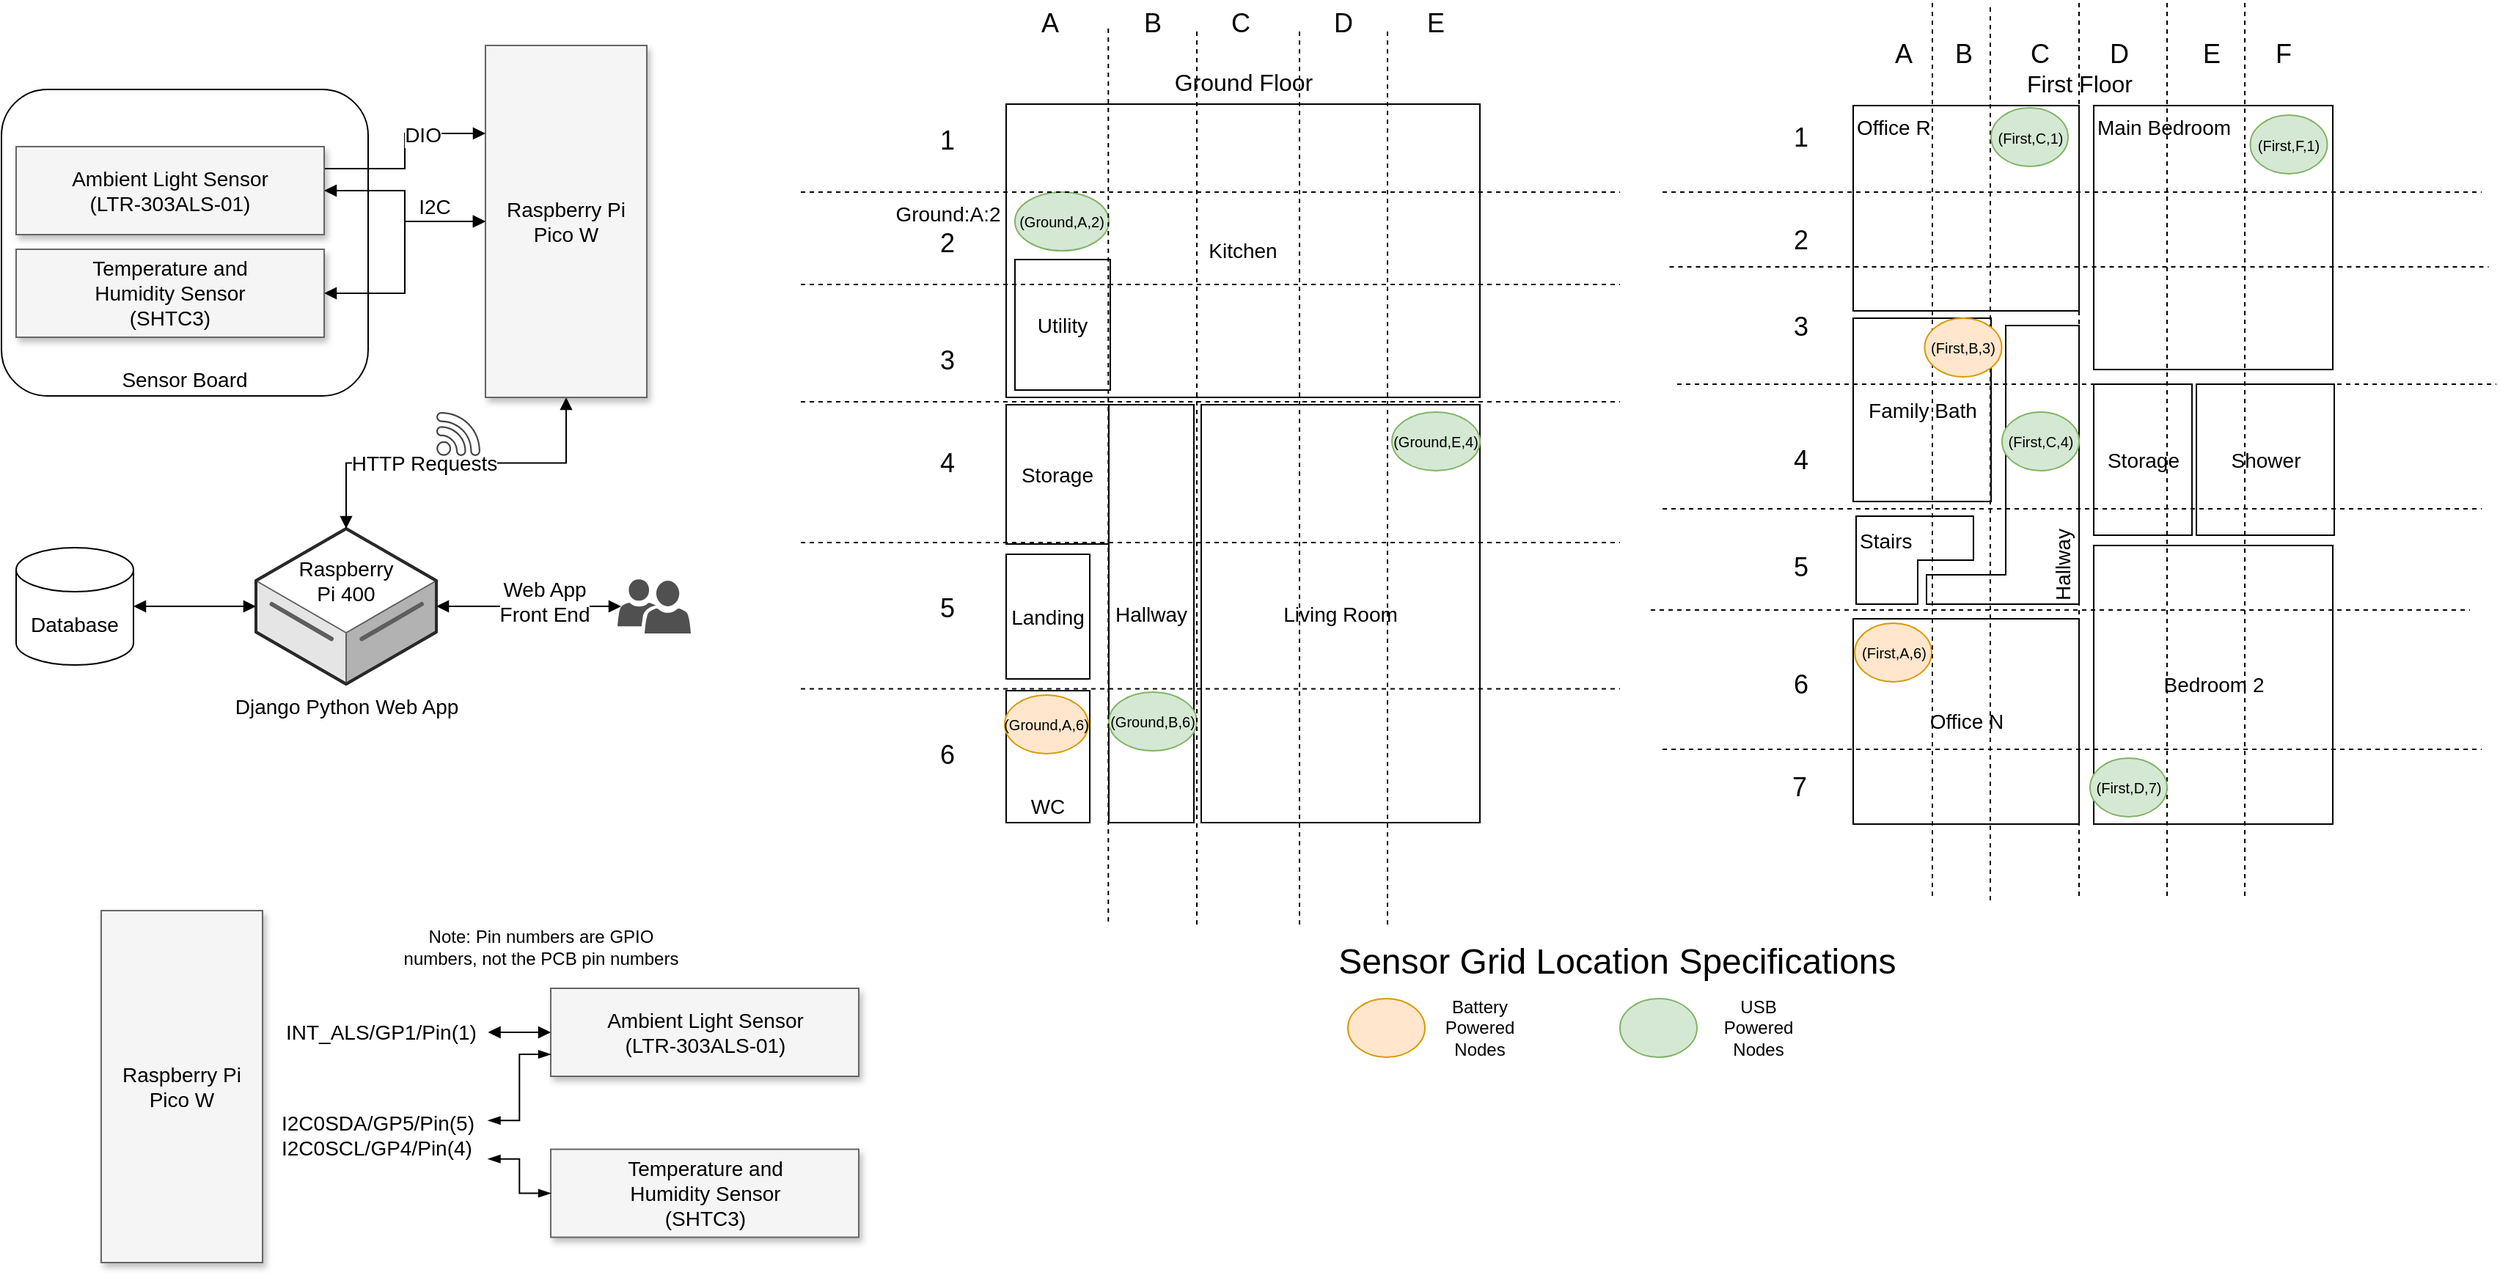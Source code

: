 <mxfile version="20.8.16" type="device"><diagram name="Page-1" id="90a13364-a465-7bf4-72fc-28e22215d7a0"><mxGraphModel dx="3457" dy="2023" grid="1" gridSize="10" guides="1" tooltips="1" connect="1" arrows="1" fold="1" page="1" pageScale="1.5" pageWidth="1169" pageHeight="826" background="none" math="0" shadow="0"><root><mxCell id="0" style=";html=1;"/><mxCell id="1" style=";html=1;" parent="0"/><mxCell id="46IJdVnZ4aWzfEg2UkAG-14" value="" style="group" parent="1" vertex="1" connectable="0"><mxGeometry x="587" y="40" width="1156" height="720" as="geometry"/></mxCell><mxCell id="-YaCeOwvXOxlflOr9bSU-15" value="Sensor Grid Location Specifications&amp;nbsp;" style="text;html=1;strokeColor=none;fillColor=none;align=center;verticalAlign=middle;whiteSpace=wrap;rounded=0;labelBackgroundColor=none;labelBorderColor=none;fontSize=24;fontColor=none;" parent="46IJdVnZ4aWzfEg2UkAG-14" vertex="1"><mxGeometry x="290" y="640" width="540" height="30" as="geometry"/></mxCell><mxCell id="46IJdVnZ4aWzfEg2UkAG-3" value="" style="group" parent="46IJdVnZ4aWzfEg2UkAG-14" vertex="1" connectable="0"><mxGeometry width="558.5" height="629.5" as="geometry"/></mxCell><mxCell id="EJfZzceFalXDPsrweBsW-68" value="" style="group" parent="46IJdVnZ4aWzfEg2UkAG-3" vertex="1" connectable="0"><mxGeometry x="140" y="40" width="323" height="520" as="geometry"/></mxCell><mxCell id="EJfZzceFalXDPsrweBsW-41" value="Kitchen" style="rounded=0;whiteSpace=wrap;html=1;fontSize=14;fillColor=none;" parent="EJfZzceFalXDPsrweBsW-68" vertex="1"><mxGeometry y="30" width="323" height="200" as="geometry"/></mxCell><mxCell id="EJfZzceFalXDPsrweBsW-43" value="Living Room" style="rounded=0;whiteSpace=wrap;html=1;fontSize=14;fillColor=none;" parent="EJfZzceFalXDPsrweBsW-68" vertex="1"><mxGeometry x="133" y="235" width="190" height="285" as="geometry"/></mxCell><mxCell id="EJfZzceFalXDPsrweBsW-44" value="Hallway" style="rounded=0;whiteSpace=wrap;html=1;fontSize=14;fillColor=none;" parent="EJfZzceFalXDPsrweBsW-68" vertex="1"><mxGeometry x="70" y="235" width="58" height="285" as="geometry"/></mxCell><mxCell id="EJfZzceFalXDPsrweBsW-45" value="Storage" style="rounded=0;whiteSpace=wrap;html=1;fontSize=14;fillColor=none;" parent="EJfZzceFalXDPsrweBsW-68" vertex="1"><mxGeometry y="235" width="70" height="95" as="geometry"/></mxCell><mxCell id="EJfZzceFalXDPsrweBsW-46" value="WC" style="rounded=0;whiteSpace=wrap;html=1;fontSize=14;fillColor=none;verticalAlign=bottom;" parent="EJfZzceFalXDPsrweBsW-68" vertex="1"><mxGeometry y="430" width="57" height="90" as="geometry"/></mxCell><mxCell id="EJfZzceFalXDPsrweBsW-47" value="Landing" style="rounded=0;whiteSpace=wrap;html=1;fontSize=14;fillColor=none;" parent="EJfZzceFalXDPsrweBsW-68" vertex="1"><mxGeometry y="337" width="57" height="85" as="geometry"/></mxCell><mxCell id="EJfZzceFalXDPsrweBsW-48" value="Utility" style="rounded=0;whiteSpace=wrap;html=1;fontSize=14;fillColor=none;" parent="EJfZzceFalXDPsrweBsW-68" vertex="1"><mxGeometry x="6" y="136" width="65" height="89" as="geometry"/></mxCell><mxCell id="EJfZzceFalXDPsrweBsW-56" value="&lt;font style=&quot;font-size: 16px;&quot;&gt;Ground Floor&lt;/font&gt;" style="text;html=1;strokeColor=none;fillColor=none;align=center;verticalAlign=middle;whiteSpace=wrap;rounded=0;fontSize=14;" parent="EJfZzceFalXDPsrweBsW-68" vertex="1"><mxGeometry x="101.5" width="120" height="30" as="geometry"/></mxCell><mxCell id="EJfZzceFalXDPsrweBsW-70" value="(Ground,A,2)" style="ellipse;whiteSpace=wrap;html=1;fontSize=10;fillColor=#d5e8d4;strokeColor=#82b366;" parent="EJfZzceFalXDPsrweBsW-68" vertex="1"><mxGeometry x="6" y="90" width="64" height="40" as="geometry"/></mxCell><mxCell id="EJfZzceFalXDPsrweBsW-81" value="(Ground,A,6)" style="ellipse;whiteSpace=wrap;html=1;fontSize=10;fillColor=#ffe6cc;strokeColor=#d79b00;" parent="EJfZzceFalXDPsrweBsW-68" vertex="1"><mxGeometry x="-1" y="433" width="57" height="40" as="geometry"/></mxCell><mxCell id="EJfZzceFalXDPsrweBsW-83" value="(Ground,B,6)" style="ellipse;whiteSpace=wrap;html=1;fontSize=10;fillColor=#d5e8d4;strokeColor=#82b366;" parent="EJfZzceFalXDPsrweBsW-68" vertex="1"><mxGeometry x="70" y="431" width="60" height="40" as="geometry"/></mxCell><mxCell id="46IJdVnZ4aWzfEg2UkAG-2" value="(Ground,E,4)" style="ellipse;whiteSpace=wrap;html=1;fontSize=10;fillColor=#d5e8d4;strokeColor=#82b366;" parent="EJfZzceFalXDPsrweBsW-68" vertex="1"><mxGeometry x="263" y="240" width="60" height="40" as="geometry"/></mxCell><mxCell id="EJfZzceFalXDPsrweBsW-89" value="" style="endArrow=none;dashed=1;html=1;rounded=0;strokeColor=default;fontSize=10;fontColor=none;" parent="46IJdVnZ4aWzfEg2UkAG-3" edge="1"><mxGeometry width="50" height="50" relative="1" as="geometry"><mxPoint y="193" as="sourcePoint"/><mxPoint x="558.5" y="193" as="targetPoint"/></mxGeometry></mxCell><mxCell id="EJfZzceFalXDPsrweBsW-90" value="" style="endArrow=none;dashed=1;html=1;rounded=0;strokeColor=default;fontSize=10;fontColor=none;" parent="46IJdVnZ4aWzfEg2UkAG-3" edge="1"><mxGeometry width="50" height="50" relative="1" as="geometry"><mxPoint y="272.95" as="sourcePoint"/><mxPoint x="558.5" y="272.95" as="targetPoint"/></mxGeometry></mxCell><mxCell id="EJfZzceFalXDPsrweBsW-91" value="" style="endArrow=none;dashed=1;html=1;rounded=0;strokeColor=default;fontSize=10;fontColor=none;" parent="46IJdVnZ4aWzfEg2UkAG-3" edge="1"><mxGeometry width="50" height="50" relative="1" as="geometry"><mxPoint y="369" as="sourcePoint"/><mxPoint x="558.5" y="369" as="targetPoint"/></mxGeometry></mxCell><mxCell id="EJfZzceFalXDPsrweBsW-92" value="" style="endArrow=none;dashed=1;html=1;rounded=0;strokeColor=default;fontSize=10;fontColor=none;" parent="46IJdVnZ4aWzfEg2UkAG-3" edge="1"><mxGeometry width="50" height="50" relative="1" as="geometry"><mxPoint y="468.74" as="sourcePoint"/><mxPoint x="558.5" y="468.74" as="targetPoint"/></mxGeometry></mxCell><mxCell id="EJfZzceFalXDPsrweBsW-97" value="" style="endArrow=none;dashed=1;html=1;rounded=0;strokeColor=default;fontSize=10;fontColor=none;" parent="46IJdVnZ4aWzfEg2UkAG-3" edge="1"><mxGeometry width="50" height="50" relative="1" as="geometry"><mxPoint x="270" y="629.5" as="sourcePoint"/><mxPoint x="270" y="19.5" as="targetPoint"/></mxGeometry></mxCell><mxCell id="EJfZzceFalXDPsrweBsW-98" value="" style="endArrow=none;dashed=1;html=1;rounded=0;strokeColor=default;fontSize=10;fontColor=none;" parent="46IJdVnZ4aWzfEg2UkAG-3" edge="1"><mxGeometry width="50" height="50" relative="1" as="geometry"><mxPoint x="340" y="629.5" as="sourcePoint"/><mxPoint x="340" y="19.5" as="targetPoint"/></mxGeometry></mxCell><mxCell id="EJfZzceFalXDPsrweBsW-99" value="" style="endArrow=none;dashed=1;html=1;rounded=0;strokeColor=default;fontSize=10;fontColor=none;" parent="46IJdVnZ4aWzfEg2UkAG-3" edge="1"><mxGeometry width="50" height="50" relative="1" as="geometry"><mxPoint x="400" y="629.5" as="sourcePoint"/><mxPoint x="400" y="19.5" as="targetPoint"/></mxGeometry></mxCell><mxCell id="EJfZzceFalXDPsrweBsW-88" value="" style="endArrow=none;dashed=1;html=1;rounded=0;strokeColor=default;fontSize=10;fontColor=none;" parent="46IJdVnZ4aWzfEg2UkAG-3" edge="1"><mxGeometry width="50" height="50" relative="1" as="geometry"><mxPoint y="130" as="sourcePoint"/><mxPoint x="558.5" y="130" as="targetPoint"/></mxGeometry></mxCell><mxCell id="EJfZzceFalXDPsrweBsW-96" value="" style="endArrow=none;dashed=1;html=1;rounded=0;strokeColor=default;fontSize=10;fontColor=none;" parent="46IJdVnZ4aWzfEg2UkAG-3" edge="1"><mxGeometry width="50" height="50" relative="1" as="geometry"><mxPoint x="209.65" y="627.5" as="sourcePoint"/><mxPoint x="209.65" y="17.5" as="targetPoint"/></mxGeometry></mxCell><mxCell id="EJfZzceFalXDPsrweBsW-100" value="A" style="text;html=1;strokeColor=none;fillColor=none;align=center;verticalAlign=middle;whiteSpace=wrap;rounded=0;labelBackgroundColor=none;labelBorderColor=none;fontSize=18;fontColor=none;" parent="46IJdVnZ4aWzfEg2UkAG-3" vertex="1"><mxGeometry x="140" width="60" height="30" as="geometry"/></mxCell><mxCell id="EJfZzceFalXDPsrweBsW-101" value="B" style="text;html=1;strokeColor=none;fillColor=none;align=center;verticalAlign=middle;whiteSpace=wrap;rounded=0;labelBackgroundColor=none;labelBorderColor=none;fontSize=18;fontColor=none;" parent="46IJdVnZ4aWzfEg2UkAG-3" vertex="1"><mxGeometry x="210" width="60" height="30" as="geometry"/></mxCell><mxCell id="EJfZzceFalXDPsrweBsW-102" value="C" style="text;html=1;strokeColor=none;fillColor=none;align=center;verticalAlign=middle;whiteSpace=wrap;rounded=0;labelBackgroundColor=none;labelBorderColor=none;fontSize=18;fontColor=none;" parent="46IJdVnZ4aWzfEg2UkAG-3" vertex="1"><mxGeometry x="270" width="60" height="30" as="geometry"/></mxCell><mxCell id="EJfZzceFalXDPsrweBsW-103" value="D" style="text;html=1;strokeColor=none;fillColor=none;align=center;verticalAlign=middle;whiteSpace=wrap;rounded=0;labelBackgroundColor=none;labelBorderColor=none;fontSize=18;fontColor=none;" parent="46IJdVnZ4aWzfEg2UkAG-3" vertex="1"><mxGeometry x="340" width="60" height="30" as="geometry"/></mxCell><mxCell id="EJfZzceFalXDPsrweBsW-104" value="E" style="text;html=1;strokeColor=none;fillColor=none;align=center;verticalAlign=middle;whiteSpace=wrap;rounded=0;labelBackgroundColor=none;labelBorderColor=none;fontSize=18;fontColor=none;" parent="46IJdVnZ4aWzfEg2UkAG-3" vertex="1"><mxGeometry x="403" width="60" height="30" as="geometry"/></mxCell><mxCell id="EJfZzceFalXDPsrweBsW-105" value="1" style="text;html=1;strokeColor=none;fillColor=none;align=center;verticalAlign=middle;whiteSpace=wrap;rounded=0;labelBackgroundColor=none;labelBorderColor=none;fontSize=18;fontColor=none;" parent="46IJdVnZ4aWzfEg2UkAG-3" vertex="1"><mxGeometry x="70" y="80" width="60" height="30" as="geometry"/></mxCell><mxCell id="EJfZzceFalXDPsrweBsW-106" value="2" style="text;html=1;strokeColor=none;fillColor=none;align=center;verticalAlign=middle;whiteSpace=wrap;rounded=0;labelBackgroundColor=none;labelBorderColor=none;fontSize=18;fontColor=none;" parent="46IJdVnZ4aWzfEg2UkAG-3" vertex="1"><mxGeometry x="70" y="150" width="60" height="30" as="geometry"/></mxCell><mxCell id="EJfZzceFalXDPsrweBsW-107" value="3" style="text;html=1;strokeColor=none;fillColor=none;align=center;verticalAlign=middle;whiteSpace=wrap;rounded=0;labelBackgroundColor=none;labelBorderColor=none;fontSize=18;fontColor=none;" parent="46IJdVnZ4aWzfEg2UkAG-3" vertex="1"><mxGeometry x="70" y="230" width="60" height="30" as="geometry"/></mxCell><mxCell id="EJfZzceFalXDPsrweBsW-108" value="4" style="text;html=1;strokeColor=none;fillColor=none;align=center;verticalAlign=middle;whiteSpace=wrap;rounded=0;labelBackgroundColor=none;labelBorderColor=none;fontSize=18;fontColor=none;" parent="46IJdVnZ4aWzfEg2UkAG-3" vertex="1"><mxGeometry x="70" y="300" width="60" height="30" as="geometry"/></mxCell><mxCell id="EJfZzceFalXDPsrweBsW-109" value="5" style="text;html=1;strokeColor=none;fillColor=none;align=center;verticalAlign=middle;whiteSpace=wrap;rounded=0;labelBackgroundColor=none;labelBorderColor=none;fontSize=18;fontColor=none;" parent="46IJdVnZ4aWzfEg2UkAG-3" vertex="1"><mxGeometry x="70" y="399" width="60" height="30" as="geometry"/></mxCell><mxCell id="EJfZzceFalXDPsrweBsW-110" value="6" style="text;html=1;strokeColor=none;fillColor=none;align=center;verticalAlign=middle;whiteSpace=wrap;rounded=0;labelBackgroundColor=none;labelBorderColor=none;fontSize=18;fontColor=none;" parent="46IJdVnZ4aWzfEg2UkAG-3" vertex="1"><mxGeometry x="70" y="499" width="60" height="30" as="geometry"/></mxCell><mxCell id="EJfZzceFalXDPsrweBsW-136" value="Ground:A:2" style="text;html=1;strokeColor=none;fillColor=none;align=center;verticalAlign=middle;whiteSpace=wrap;rounded=0;labelBackgroundColor=none;labelBorderColor=none;fontSize=14;fontColor=none;" parent="46IJdVnZ4aWzfEg2UkAG-3" vertex="1"><mxGeometry x="51.63" y="130" width="96.75" height="30" as="geometry"/></mxCell><mxCell id="EJfZzceFalXDPsrweBsW-49" value="Main Bedroom" style="rounded=0;whiteSpace=wrap;html=1;fontSize=14;fillColor=none;container=0;verticalAlign=top;align=left;" parent="46IJdVnZ4aWzfEg2UkAG-14" vertex="1"><mxGeometry x="881.5" y="71" width="163" height="180" as="geometry"/></mxCell><mxCell id="EJfZzceFalXDPsrweBsW-50" value="Bedroom 2" style="rounded=0;whiteSpace=wrap;html=1;fontSize=14;fillColor=none;container=0;" parent="46IJdVnZ4aWzfEg2UkAG-14" vertex="1"><mxGeometry x="881.5" y="371" width="163" height="190" as="geometry"/></mxCell><mxCell id="EJfZzceFalXDPsrweBsW-53" value="Family Bath" style="rounded=0;whiteSpace=wrap;html=1;fontSize=14;fillColor=none;container=0;" parent="46IJdVnZ4aWzfEg2UkAG-14" vertex="1"><mxGeometry x="717.5" y="216" width="94" height="125" as="geometry"/></mxCell><mxCell id="EJfZzceFalXDPsrweBsW-55" value="Office R" style="rounded=0;whiteSpace=wrap;html=1;fontSize=14;fillColor=none;container=0;verticalAlign=top;align=left;" parent="46IJdVnZ4aWzfEg2UkAG-14" vertex="1"><mxGeometry x="717.5" y="71" width="154" height="140" as="geometry"/></mxCell><mxCell id="EJfZzceFalXDPsrweBsW-62" value="Office N" style="rounded=0;whiteSpace=wrap;html=1;fontSize=14;fillColor=none;container=0;" parent="46IJdVnZ4aWzfEg2UkAG-14" vertex="1"><mxGeometry x="717.5" y="421" width="154" height="140" as="geometry"/></mxCell><mxCell id="EJfZzceFalXDPsrweBsW-63" value="&lt;font style=&quot;font-size: 14px;&quot;&gt;Stairs&lt;/font&gt;" style="shape=corner;whiteSpace=wrap;html=1;fontSize=16;fillColor=none;dx=42;dy=30;verticalAlign=top;align=left;container=0;" parent="46IJdVnZ4aWzfEg2UkAG-14" vertex="1"><mxGeometry x="719.5" y="351" width="80" height="60" as="geometry"/></mxCell><mxCell id="EJfZzceFalXDPsrweBsW-64" value="Hallway" style="shape=corner;whiteSpace=wrap;html=1;fontSize=14;fillColor=none;direction=west;dx=50;dy=20;horizontal=0;align=left;verticalAlign=bottom;container=0;" parent="46IJdVnZ4aWzfEg2UkAG-14" vertex="1"><mxGeometry x="767.5" y="221" width="104" height="190" as="geometry"/></mxCell><mxCell id="EJfZzceFalXDPsrweBsW-65" value="Shower" style="rounded=0;whiteSpace=wrap;html=1;fontSize=14;fillColor=none;container=0;" parent="46IJdVnZ4aWzfEg2UkAG-14" vertex="1"><mxGeometry x="951.5" y="261" width="94" height="103" as="geometry"/></mxCell><mxCell id="EJfZzceFalXDPsrweBsW-66" value="Storage" style="rounded=0;whiteSpace=wrap;html=1;fontSize=14;fillColor=none;container=0;" parent="46IJdVnZ4aWzfEg2UkAG-14" vertex="1"><mxGeometry x="881.5" y="261" width="67" height="103" as="geometry"/></mxCell><mxCell id="EJfZzceFalXDPsrweBsW-67" value="&lt;font style=&quot;font-size: 16px;&quot;&gt;First Floor&lt;/font&gt;" style="text;html=1;strokeColor=none;fillColor=none;align=center;verticalAlign=middle;whiteSpace=wrap;rounded=0;fontSize=14;container=0;" parent="46IJdVnZ4aWzfEg2UkAG-14" vertex="1"><mxGeometry x="811.5" y="41" width="120" height="30" as="geometry"/></mxCell><mxCell id="EJfZzceFalXDPsrweBsW-80" value="(First,A,6)" style="ellipse;whiteSpace=wrap;html=1;fontSize=10;fillColor=#ffe6cc;strokeColor=#d79b00;" parent="46IJdVnZ4aWzfEg2UkAG-14" vertex="1"><mxGeometry x="718.5" y="424" width="52.5" height="40" as="geometry"/></mxCell><mxCell id="EJfZzceFalXDPsrweBsW-111" value="" style="endArrow=none;dashed=1;html=1;rounded=0;strokeColor=default;fontSize=10;fontColor=none;" parent="46IJdVnZ4aWzfEg2UkAG-14" edge="1"><mxGeometry width="50" height="50" relative="1" as="geometry"><mxPoint x="587.5" y="130" as="sourcePoint"/><mxPoint x="1146" y="130" as="targetPoint"/></mxGeometry></mxCell><mxCell id="EJfZzceFalXDPsrweBsW-112" value="" style="endArrow=none;dashed=1;html=1;rounded=0;strokeColor=default;fontSize=10;fontColor=none;" parent="46IJdVnZ4aWzfEg2UkAG-14" edge="1"><mxGeometry width="50" height="50" relative="1" as="geometry"><mxPoint x="597.5" y="261" as="sourcePoint"/><mxPoint x="1156" y="261" as="targetPoint"/></mxGeometry></mxCell><mxCell id="EJfZzceFalXDPsrweBsW-113" value="" style="endArrow=none;dashed=1;html=1;rounded=0;strokeColor=default;fontSize=10;fontColor=none;" parent="46IJdVnZ4aWzfEg2UkAG-14" edge="1"><mxGeometry width="50" height="50" relative="1" as="geometry"><mxPoint x="587.5" y="346" as="sourcePoint"/><mxPoint x="1146" y="346" as="targetPoint"/></mxGeometry></mxCell><mxCell id="EJfZzceFalXDPsrweBsW-114" value="" style="endArrow=none;dashed=1;html=1;rounded=0;strokeColor=default;fontSize=10;fontColor=none;" parent="46IJdVnZ4aWzfEg2UkAG-14" edge="1"><mxGeometry width="50" height="50" relative="1" as="geometry"><mxPoint x="579.5" y="415" as="sourcePoint"/><mxPoint x="1138" y="415" as="targetPoint"/></mxGeometry></mxCell><mxCell id="EJfZzceFalXDPsrweBsW-115" value="" style="endArrow=none;dashed=1;html=1;rounded=0;strokeColor=default;fontSize=10;fontColor=none;" parent="46IJdVnZ4aWzfEg2UkAG-14" edge="1"><mxGeometry width="50" height="50" relative="1" as="geometry"><mxPoint x="592.25" y="181" as="sourcePoint"/><mxPoint x="1150.75" y="181" as="targetPoint"/></mxGeometry></mxCell><mxCell id="EJfZzceFalXDPsrweBsW-116" value="" style="endArrow=none;dashed=1;html=1;rounded=0;strokeColor=default;fontSize=10;fontColor=none;" parent="46IJdVnZ4aWzfEg2UkAG-14" edge="1"><mxGeometry width="50" height="50" relative="1" as="geometry"><mxPoint x="587.5" y="510.05" as="sourcePoint"/><mxPoint x="1146" y="510.05" as="targetPoint"/></mxGeometry></mxCell><mxCell id="EJfZzceFalXDPsrweBsW-117" value="1" style="text;html=1;strokeColor=none;fillColor=none;align=center;verticalAlign=middle;whiteSpace=wrap;rounded=0;labelBackgroundColor=none;labelBorderColor=none;fontSize=18;fontColor=none;" parent="46IJdVnZ4aWzfEg2UkAG-14" vertex="1"><mxGeometry x="651.5" y="77.5" width="60" height="30" as="geometry"/></mxCell><mxCell id="EJfZzceFalXDPsrweBsW-118" value="2" style="text;html=1;strokeColor=none;fillColor=none;align=center;verticalAlign=middle;whiteSpace=wrap;rounded=0;labelBackgroundColor=none;labelBorderColor=none;fontSize=18;fontColor=none;" parent="46IJdVnZ4aWzfEg2UkAG-14" vertex="1"><mxGeometry x="651.5" y="147.5" width="60" height="30" as="geometry"/></mxCell><mxCell id="EJfZzceFalXDPsrweBsW-119" value="3" style="text;html=1;strokeColor=none;fillColor=none;align=center;verticalAlign=middle;whiteSpace=wrap;rounded=0;labelBackgroundColor=none;labelBorderColor=none;fontSize=18;fontColor=none;" parent="46IJdVnZ4aWzfEg2UkAG-14" vertex="1"><mxGeometry x="651.5" y="206.5" width="60" height="30" as="geometry"/></mxCell><mxCell id="EJfZzceFalXDPsrweBsW-120" value="4" style="text;html=1;strokeColor=none;fillColor=none;align=center;verticalAlign=middle;whiteSpace=wrap;rounded=0;labelBackgroundColor=none;labelBorderColor=none;fontSize=18;fontColor=none;" parent="46IJdVnZ4aWzfEg2UkAG-14" vertex="1"><mxGeometry x="651.5" y="297.5" width="60" height="30" as="geometry"/></mxCell><mxCell id="EJfZzceFalXDPsrweBsW-121" value="5" style="text;html=1;strokeColor=none;fillColor=none;align=center;verticalAlign=middle;whiteSpace=wrap;rounded=0;labelBackgroundColor=none;labelBorderColor=none;fontSize=18;fontColor=none;" parent="46IJdVnZ4aWzfEg2UkAG-14" vertex="1"><mxGeometry x="651.5" y="371" width="60" height="30" as="geometry"/></mxCell><mxCell id="EJfZzceFalXDPsrweBsW-122" value="6" style="text;html=1;strokeColor=none;fillColor=none;align=center;verticalAlign=middle;whiteSpace=wrap;rounded=0;labelBackgroundColor=none;labelBorderColor=none;fontSize=18;fontColor=none;" parent="46IJdVnZ4aWzfEg2UkAG-14" vertex="1"><mxGeometry x="651.5" y="451" width="60" height="30" as="geometry"/></mxCell><mxCell id="EJfZzceFalXDPsrweBsW-123" value="A" style="text;html=1;strokeColor=none;fillColor=none;align=center;verticalAlign=middle;whiteSpace=wrap;rounded=0;labelBackgroundColor=none;labelBorderColor=none;fontSize=18;fontColor=none;" parent="46IJdVnZ4aWzfEg2UkAG-14" vertex="1"><mxGeometry x="721.5" y="21" width="60" height="30" as="geometry"/></mxCell><mxCell id="EJfZzceFalXDPsrweBsW-124" value="B" style="text;html=1;strokeColor=none;fillColor=none;align=center;verticalAlign=middle;whiteSpace=wrap;rounded=0;labelBackgroundColor=none;labelBorderColor=none;fontSize=18;fontColor=none;" parent="46IJdVnZ4aWzfEg2UkAG-14" vertex="1"><mxGeometry x="762.5" y="21" width="60" height="30" as="geometry"/></mxCell><mxCell id="EJfZzceFalXDPsrweBsW-125" value="C" style="text;html=1;strokeColor=none;fillColor=none;align=center;verticalAlign=middle;whiteSpace=wrap;rounded=0;labelBackgroundColor=none;labelBorderColor=none;fontSize=18;fontColor=none;" parent="46IJdVnZ4aWzfEg2UkAG-14" vertex="1"><mxGeometry x="814.5" y="21" width="60" height="30" as="geometry"/></mxCell><mxCell id="EJfZzceFalXDPsrweBsW-126" value="D" style="text;html=1;strokeColor=none;fillColor=none;align=center;verticalAlign=middle;whiteSpace=wrap;rounded=0;labelBackgroundColor=none;labelBorderColor=none;fontSize=18;fontColor=none;" parent="46IJdVnZ4aWzfEg2UkAG-14" vertex="1"><mxGeometry x="868.5" y="21" width="60" height="30" as="geometry"/></mxCell><mxCell id="EJfZzceFalXDPsrweBsW-127" value="E" style="text;html=1;strokeColor=none;fillColor=none;align=center;verticalAlign=middle;whiteSpace=wrap;rounded=0;labelBackgroundColor=none;labelBorderColor=none;fontSize=18;fontColor=none;" parent="46IJdVnZ4aWzfEg2UkAG-14" vertex="1"><mxGeometry x="931.5" y="21" width="60" height="30" as="geometry"/></mxCell><mxCell id="EJfZzceFalXDPsrweBsW-128" value="" style="endArrow=none;dashed=1;html=1;rounded=0;strokeColor=default;fontSize=10;fontColor=none;" parent="46IJdVnZ4aWzfEg2UkAG-14" edge="1"><mxGeometry width="50" height="50" relative="1" as="geometry"><mxPoint x="984.5" y="610" as="sourcePoint"/><mxPoint x="984.5" as="targetPoint"/></mxGeometry></mxCell><mxCell id="EJfZzceFalXDPsrweBsW-129" value="" style="endArrow=none;dashed=1;html=1;rounded=0;strokeColor=default;fontSize=10;fontColor=none;" parent="46IJdVnZ4aWzfEg2UkAG-14" edge="1"><mxGeometry width="50" height="50" relative="1" as="geometry"><mxPoint x="931.5" y="610" as="sourcePoint"/><mxPoint x="931.5" as="targetPoint"/></mxGeometry></mxCell><mxCell id="EJfZzceFalXDPsrweBsW-130" value="" style="endArrow=none;dashed=1;html=1;rounded=0;strokeColor=default;fontSize=10;fontColor=none;" parent="46IJdVnZ4aWzfEg2UkAG-14" edge="1"><mxGeometry width="50" height="50" relative="1" as="geometry"><mxPoint x="871.5" y="610" as="sourcePoint"/><mxPoint x="871.5" as="targetPoint"/></mxGeometry></mxCell><mxCell id="EJfZzceFalXDPsrweBsW-131" value="" style="endArrow=none;dashed=1;html=1;rounded=0;strokeColor=default;fontSize=10;fontColor=none;" parent="46IJdVnZ4aWzfEg2UkAG-14" edge="1"><mxGeometry width="50" height="50" relative="1" as="geometry"><mxPoint x="811" y="613" as="sourcePoint"/><mxPoint x="811" y="3" as="targetPoint"/></mxGeometry></mxCell><mxCell id="EJfZzceFalXDPsrweBsW-132" value="" style="endArrow=none;dashed=1;html=1;rounded=0;strokeColor=default;fontSize=10;fontColor=none;" parent="46IJdVnZ4aWzfEg2UkAG-14" edge="1"><mxGeometry width="50" height="50" relative="1" as="geometry"><mxPoint x="771.5" y="610" as="sourcePoint"/><mxPoint x="771.5" as="targetPoint"/></mxGeometry></mxCell><mxCell id="EJfZzceFalXDPsrweBsW-133" value="F" style="text;html=1;strokeColor=none;fillColor=none;align=center;verticalAlign=middle;whiteSpace=wrap;rounded=0;labelBackgroundColor=none;labelBorderColor=none;fontSize=18;fontColor=none;" parent="46IJdVnZ4aWzfEg2UkAG-14" vertex="1"><mxGeometry x="980.75" y="21" width="60" height="30" as="geometry"/></mxCell><mxCell id="EJfZzceFalXDPsrweBsW-134" value="7" style="text;html=1;strokeColor=none;fillColor=none;align=center;verticalAlign=middle;whiteSpace=wrap;rounded=0;labelBackgroundColor=none;labelBorderColor=none;fontSize=18;fontColor=none;" parent="46IJdVnZ4aWzfEg2UkAG-14" vertex="1"><mxGeometry x="650.5" y="521" width="60" height="30" as="geometry"/></mxCell><mxCell id="46IJdVnZ4aWzfEg2UkAG-4" value="(First,D,7)" style="ellipse;whiteSpace=wrap;html=1;fontSize=10;fillColor=#d5e8d4;strokeColor=#82b366;" parent="46IJdVnZ4aWzfEg2UkAG-14" vertex="1"><mxGeometry x="879" y="516" width="52.5" height="40" as="geometry"/></mxCell><mxCell id="46IJdVnZ4aWzfEg2UkAG-5" value="(First,C,4)" style="ellipse;whiteSpace=wrap;html=1;fontSize=10;fillColor=#d5e8d4;strokeColor=#82b366;" parent="46IJdVnZ4aWzfEg2UkAG-14" vertex="1"><mxGeometry x="819" y="280" width="52.5" height="40" as="geometry"/></mxCell><mxCell id="46IJdVnZ4aWzfEg2UkAG-6" value="(First,B,3)" style="ellipse;whiteSpace=wrap;html=1;fontSize=10;fillColor=#ffe6cc;strokeColor=#d79b00;" parent="46IJdVnZ4aWzfEg2UkAG-14" vertex="1"><mxGeometry x="766.25" y="216" width="52.5" height="40" as="geometry"/></mxCell><mxCell id="46IJdVnZ4aWzfEg2UkAG-7" value="(First,F,1)" style="ellipse;whiteSpace=wrap;html=1;fontSize=10;fillColor=#d5e8d4;strokeColor=#82b366;" parent="46IJdVnZ4aWzfEg2UkAG-14" vertex="1"><mxGeometry x="988.25" y="77.5" width="52.5" height="40" as="geometry"/></mxCell><mxCell id="46IJdVnZ4aWzfEg2UkAG-9" value="(First,C,1)" style="ellipse;whiteSpace=wrap;html=1;fontSize=10;fillColor=#d5e8d4;strokeColor=#82b366;" parent="46IJdVnZ4aWzfEg2UkAG-14" vertex="1"><mxGeometry x="811.5" y="72.5" width="52.5" height="40" as="geometry"/></mxCell><mxCell id="46IJdVnZ4aWzfEg2UkAG-10" value="" style="ellipse;whiteSpace=wrap;html=1;fontSize=10;fillColor=#ffe6cc;strokeColor=#d79b00;" parent="46IJdVnZ4aWzfEg2UkAG-14" vertex="1"><mxGeometry x="373" y="680" width="52.5" height="40" as="geometry"/></mxCell><mxCell id="46IJdVnZ4aWzfEg2UkAG-11" value="" style="ellipse;whiteSpace=wrap;html=1;fontSize=10;fillColor=#d5e8d4;strokeColor=#82b366;" parent="46IJdVnZ4aWzfEg2UkAG-14" vertex="1"><mxGeometry x="558.5" y="680" width="52.5" height="40" as="geometry"/></mxCell><mxCell id="46IJdVnZ4aWzfEg2UkAG-12" value="Battery Powered Nodes" style="text;html=1;strokeColor=none;fillColor=none;align=center;verticalAlign=middle;whiteSpace=wrap;rounded=0;" parent="46IJdVnZ4aWzfEg2UkAG-14" vertex="1"><mxGeometry x="433" y="685" width="60" height="30" as="geometry"/></mxCell><mxCell id="46IJdVnZ4aWzfEg2UkAG-13" value="USB Powered Nodes" style="text;html=1;strokeColor=none;fillColor=none;align=center;verticalAlign=middle;whiteSpace=wrap;rounded=0;" parent="46IJdVnZ4aWzfEg2UkAG-14" vertex="1"><mxGeometry x="623" y="685" width="60" height="30" as="geometry"/></mxCell><mxCell id="Jdxyv-fg9nI5iUI6pMXj-7" value="" style="group" vertex="1" connectable="0" parent="1"><mxGeometry x="42" y="70" width="470" height="435.5" as="geometry"/></mxCell><mxCell id="EJfZzceFalXDPsrweBsW-24" value="&lt;span style=&quot;&quot;&gt;Django Python Web App&lt;/span&gt;" style="verticalLabelPosition=bottom;html=1;verticalAlign=top;strokeWidth=1;align=center;outlineConnect=0;dashed=0;outlineConnect=0;shape=mxgraph.aws3d.dataServer;strokeColor=#5E5E5E;aspect=fixed;fontSize=14;fillColor=none;" parent="Jdxyv-fg9nI5iUI6pMXj-7" vertex="1"><mxGeometry x="173.5" y="329.5" width="123" height="106" as="geometry"/></mxCell><mxCell id="EJfZzceFalXDPsrweBsW-10" value="Sensor Board" style="rounded=1;whiteSpace=wrap;html=1;fillColor=none;verticalAlign=bottom;fontSize=14;" parent="Jdxyv-fg9nI5iUI6pMXj-7" vertex="1"><mxGeometry y="30" width="250" height="209" as="geometry"/></mxCell><mxCell id="EJfZzceFalXDPsrweBsW-29" style="edgeStyle=orthogonalEdgeStyle;rounded=0;orthogonalLoop=1;jettySize=auto;html=1;exitX=0.5;exitY=1;exitDx=0;exitDy=0;strokeColor=default;fontSize=14;startArrow=block;startFill=1;endArrow=block;endFill=1;" parent="Jdxyv-fg9nI5iUI6pMXj-7" source="3a17f1ce550125da-2" target="EJfZzceFalXDPsrweBsW-24" edge="1"><mxGeometry relative="1" as="geometry"/></mxCell><mxCell id="EJfZzceFalXDPsrweBsW-39" value="HTTP Requests" style="edgeLabel;html=1;align=center;verticalAlign=middle;resizable=0;points=[];fontSize=14;" parent="EJfZzceFalXDPsrweBsW-29" vertex="1" connectable="0"><mxGeometry x="0.188" relative="1" as="geometry"><mxPoint as="offset"/></mxGeometry></mxCell><mxCell id="3a17f1ce550125da-2" value="Raspberry Pi&lt;br&gt;Pico W" style="whiteSpace=wrap;html=1;shadow=1;fontSize=14;fillColor=#f5f5f5;strokeColor=#666666;" parent="Jdxyv-fg9nI5iUI6pMXj-7" vertex="1"><mxGeometry x="330" width="110" height="240" as="geometry"/></mxCell><mxCell id="EJfZzceFalXDPsrweBsW-4" style="edgeStyle=orthogonalEdgeStyle;rounded=0;orthogonalLoop=1;jettySize=auto;html=1;entryX=0;entryY=0.5;entryDx=0;entryDy=0;strokeColor=default;startArrow=block;startFill=1;endArrow=block;endFill=1;exitX=1;exitY=0.5;exitDx=0;exitDy=0;" parent="Jdxyv-fg9nI5iUI6pMXj-7" source="3a17f1ce550125da-4" target="3a17f1ce550125da-2" edge="1"><mxGeometry relative="1" as="geometry"><mxPoint x="278" y="130" as="sourcePoint"/></mxGeometry></mxCell><mxCell id="EJfZzceFalXDPsrweBsW-36" value="I2C&lt;br&gt;" style="edgeLabel;html=1;align=center;verticalAlign=middle;resizable=0;points=[];fontSize=14;" parent="EJfZzceFalXDPsrweBsW-4" vertex="1" connectable="0"><mxGeometry x="0.457" y="2" relative="1" as="geometry"><mxPoint y="-8" as="offset"/></mxGeometry></mxCell><mxCell id="EJfZzceFalXDPsrweBsW-28" style="edgeStyle=orthogonalEdgeStyle;rounded=0;orthogonalLoop=1;jettySize=auto;html=1;exitX=1;exitY=0.25;exitDx=0;exitDy=0;entryX=0;entryY=0.25;entryDx=0;entryDy=0;strokeColor=default;fontSize=14;startArrow=none;startFill=0;endArrow=block;endFill=1;" parent="Jdxyv-fg9nI5iUI6pMXj-7" source="3a17f1ce550125da-4" target="3a17f1ce550125da-2" edge="1"><mxGeometry relative="1" as="geometry"/></mxCell><mxCell id="EJfZzceFalXDPsrweBsW-38" value="DIO" style="edgeLabel;html=1;align=center;verticalAlign=middle;resizable=0;points=[];fontSize=14;" parent="EJfZzceFalXDPsrweBsW-28" vertex="1" connectable="0"><mxGeometry x="0.336" relative="1" as="geometry"><mxPoint x="1" y="1" as="offset"/></mxGeometry></mxCell><mxCell id="3a17f1ce550125da-4" value="Ambient Light Sensor&lt;br&gt;(LTR-303ALS-01)" style="whiteSpace=wrap;html=1;shadow=1;fontSize=14;fillColor=#f5f5f5;strokeColor=#666666;" parent="Jdxyv-fg9nI5iUI6pMXj-7" vertex="1"><mxGeometry x="10" y="69" width="210" height="60" as="geometry"/></mxCell><mxCell id="EJfZzceFalXDPsrweBsW-5" style="edgeStyle=orthogonalEdgeStyle;rounded=0;orthogonalLoop=1;jettySize=auto;html=1;exitX=1;exitY=0.5;exitDx=0;exitDy=0;strokeColor=default;startArrow=block;startFill=1;endArrow=block;endFill=1;entryX=0;entryY=0.5;entryDx=0;entryDy=0;" parent="Jdxyv-fg9nI5iUI6pMXj-7" source="3a17f1ce550125da-5" target="3a17f1ce550125da-2" edge="1"><mxGeometry relative="1" as="geometry"><mxPoint x="275" y="130" as="targetPoint"/></mxGeometry></mxCell><mxCell id="3a17f1ce550125da-5" value="Temperature and&lt;br style=&quot;font-size: 14px;&quot;&gt;Humidity Sensor &lt;br&gt;(SHTC3)" style="whiteSpace=wrap;html=1;shadow=1;fontSize=14;fillColor=#f5f5f5;strokeColor=#666666;" parent="Jdxyv-fg9nI5iUI6pMXj-7" vertex="1"><mxGeometry x="10" y="139" width="210" height="60" as="geometry"/></mxCell><mxCell id="EJfZzceFalXDPsrweBsW-25" style="edgeStyle=orthogonalEdgeStyle;rounded=0;orthogonalLoop=1;jettySize=auto;html=1;exitX=1;exitY=0.5;exitDx=0;exitDy=0;exitPerimeter=0;strokeColor=default;fontSize=14;startArrow=block;startFill=1;endArrow=block;endFill=1;" parent="Jdxyv-fg9nI5iUI6pMXj-7" source="EJfZzceFalXDPsrweBsW-18" target="EJfZzceFalXDPsrweBsW-24" edge="1"><mxGeometry relative="1" as="geometry"/></mxCell><mxCell id="EJfZzceFalXDPsrweBsW-18" value="Database" style="shape=cylinder3;whiteSpace=wrap;html=1;boundedLbl=1;backgroundOutline=1;size=15;fontSize=14;fillColor=none;" parent="Jdxyv-fg9nI5iUI6pMXj-7" vertex="1"><mxGeometry x="10" y="342.5" width="80" height="80" as="geometry"/></mxCell><mxCell id="EJfZzceFalXDPsrweBsW-30" value="" style="sketch=0;pointerEvents=1;shadow=0;dashed=0;html=1;strokeColor=none;fillColor=#434445;aspect=fixed;labelPosition=center;verticalLabelPosition=bottom;verticalAlign=top;align=center;outlineConnect=0;shape=mxgraph.vvd.wi_fi;fontSize=14;" parent="Jdxyv-fg9nI5iUI6pMXj-7" vertex="1"><mxGeometry x="296.5" y="250" width="30" height="30" as="geometry"/></mxCell><mxCell id="EJfZzceFalXDPsrweBsW-31" value="Raspberry Pi 400" style="text;html=1;strokeColor=none;fillColor=none;align=center;verticalAlign=middle;whiteSpace=wrap;rounded=0;fontSize=14;" parent="Jdxyv-fg9nI5iUI6pMXj-7" vertex="1"><mxGeometry x="205" y="350" width="60" height="30" as="geometry"/></mxCell><mxCell id="EJfZzceFalXDPsrweBsW-33" style="edgeStyle=orthogonalEdgeStyle;rounded=0;orthogonalLoop=1;jettySize=auto;html=1;exitX=0.05;exitY=0.5;exitDx=0;exitDy=0;exitPerimeter=0;strokeColor=default;fontSize=14;startArrow=block;startFill=1;endArrow=block;endFill=1;" parent="Jdxyv-fg9nI5iUI6pMXj-7" source="EJfZzceFalXDPsrweBsW-32" target="EJfZzceFalXDPsrweBsW-24" edge="1"><mxGeometry relative="1" as="geometry"/></mxCell><mxCell id="EJfZzceFalXDPsrweBsW-35" value="Web App&lt;br&gt;Front End" style="edgeLabel;html=1;align=center;verticalAlign=middle;resizable=0;points=[];fontSize=14;" parent="EJfZzceFalXDPsrweBsW-33" vertex="1" connectable="0"><mxGeometry x="-0.159" y="-4" relative="1" as="geometry"><mxPoint as="offset"/></mxGeometry></mxCell><mxCell id="EJfZzceFalXDPsrweBsW-32" value="" style="sketch=0;pointerEvents=1;shadow=0;dashed=0;html=1;strokeColor=none;labelPosition=center;verticalLabelPosition=bottom;verticalAlign=top;align=center;fillColor=#505050;shape=mxgraph.mscae.intune.user_group;fontSize=14;" parent="Jdxyv-fg9nI5iUI6pMXj-7" vertex="1"><mxGeometry x="420" y="364" width="50" height="37" as="geometry"/></mxCell><mxCell id="Jdxyv-fg9nI5iUI6pMXj-8" value="" style="group" vertex="1" connectable="0" parent="1"><mxGeometry x="110" y="660" width="516.5" height="240" as="geometry"/></mxCell><mxCell id="-YaCeOwvXOxlflOr9bSU-1" value="I2C0SDA/GP5/Pin(5)&lt;br&gt;I2C0SCL/GP4/Pin(4)" style="text;whiteSpace=wrap;html=1;fontSize=14;fontColor=none;" parent="Jdxyv-fg9nI5iUI6pMXj-8" vertex="1"><mxGeometry x="121.25" y="130" width="142.5" height="52.5" as="geometry"/></mxCell><mxCell id="-YaCeOwvXOxlflOr9bSU-2" value="INT_ALS/GP1/Pin(1)" style="text;whiteSpace=wrap;html=1;fontSize=14;fontColor=none;" parent="Jdxyv-fg9nI5iUI6pMXj-8" vertex="1"><mxGeometry x="123.75" y="68" width="140" height="30" as="geometry"/></mxCell><mxCell id="-YaCeOwvXOxlflOr9bSU-3" value="Ambient Light Sensor&lt;br&gt;(LTR-303ALS-01)" style="whiteSpace=wrap;html=1;shadow=1;fontSize=14;fillColor=#f5f5f5;strokeColor=#666666;" parent="Jdxyv-fg9nI5iUI6pMXj-8" vertex="1"><mxGeometry x="306.5" y="53" width="210" height="60" as="geometry"/></mxCell><mxCell id="Jdxyv-fg9nI5iUI6pMXj-4" style="edgeStyle=orthogonalEdgeStyle;rounded=0;orthogonalLoop=1;jettySize=auto;html=1;exitX=1;exitY=0.25;exitDx=0;exitDy=0;entryX=0;entryY=0.75;entryDx=0;entryDy=0;startArrow=blockThin;startFill=1;endArrow=blockThin;endFill=1;" edge="1" parent="Jdxyv-fg9nI5iUI6pMXj-8" source="-YaCeOwvXOxlflOr9bSU-1" target="-YaCeOwvXOxlflOr9bSU-3"><mxGeometry relative="1" as="geometry"/></mxCell><mxCell id="-YaCeOwvXOxlflOr9bSU-7" style="edgeStyle=orthogonalEdgeStyle;rounded=0;orthogonalLoop=1;jettySize=auto;html=1;exitX=1;exitY=0.5;exitDx=0;exitDy=0;strokeColor=default;fontSize=14;fontColor=none;startArrow=block;startFill=1;endArrow=block;endFill=1;" parent="Jdxyv-fg9nI5iUI6pMXj-8" source="-YaCeOwvXOxlflOr9bSU-2" target="-YaCeOwvXOxlflOr9bSU-3" edge="1"><mxGeometry relative="1" as="geometry"/></mxCell><mxCell id="-YaCeOwvXOxlflOr9bSU-4" value="Temperature and&lt;br style=&quot;font-size: 14px;&quot;&gt;Humidity Sensor &lt;br&gt;(SHTC3)" style="whiteSpace=wrap;html=1;shadow=1;fontSize=14;fillColor=#f5f5f5;strokeColor=#666666;" parent="Jdxyv-fg9nI5iUI6pMXj-8" vertex="1"><mxGeometry x="306.5" y="162.75" width="210" height="60" as="geometry"/></mxCell><mxCell id="Jdxyv-fg9nI5iUI6pMXj-3" style="edgeStyle=orthogonalEdgeStyle;rounded=0;orthogonalLoop=1;jettySize=auto;html=1;exitX=1;exitY=0.75;exitDx=0;exitDy=0;entryX=0;entryY=0.5;entryDx=0;entryDy=0;endArrow=blockThin;endFill=1;startArrow=blockThin;startFill=1;" edge="1" parent="Jdxyv-fg9nI5iUI6pMXj-8" source="-YaCeOwvXOxlflOr9bSU-1" target="-YaCeOwvXOxlflOr9bSU-4"><mxGeometry relative="1" as="geometry"/></mxCell><mxCell id="-YaCeOwvXOxlflOr9bSU-5" value="Raspberry Pi&lt;br&gt;Pico W" style="whiteSpace=wrap;html=1;shadow=1;fontSize=14;fillColor=#f5f5f5;strokeColor=#666666;" parent="Jdxyv-fg9nI5iUI6pMXj-8" vertex="1"><mxGeometry width="110" height="240" as="geometry"/></mxCell><mxCell id="MRlSY0gGE6CM1QBxsf2R-1" value="Note: Pin numbers are GPIO numbers, not the PCB pin numbers" style="text;html=1;strokeColor=none;fillColor=none;align=center;verticalAlign=middle;whiteSpace=wrap;rounded=0;" parent="Jdxyv-fg9nI5iUI6pMXj-8" vertex="1"><mxGeometry x="200" y="10" width="200" height="30" as="geometry"/></mxCell></root></mxGraphModel></diagram></mxfile>